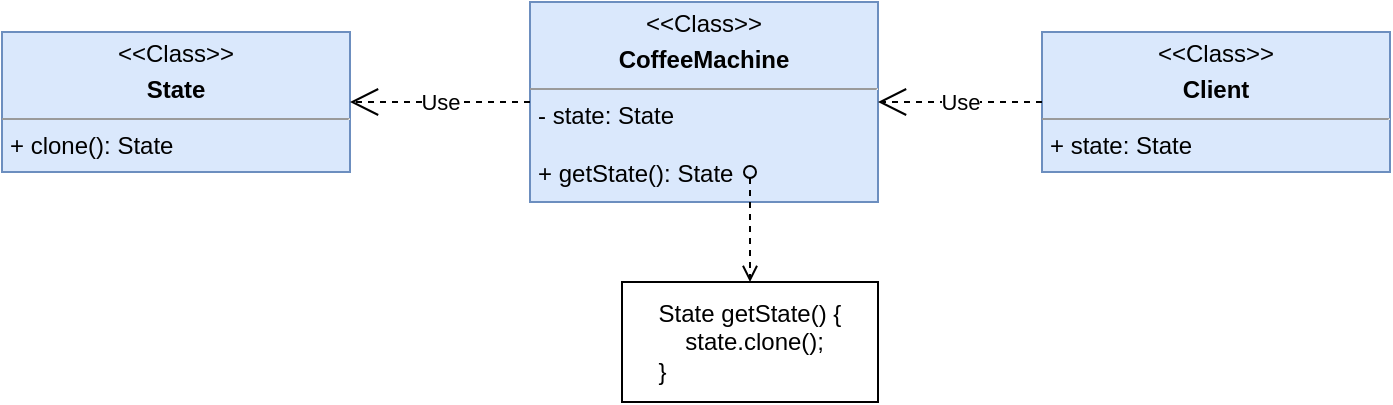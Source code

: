 <mxfile version="13.3.9" type="device"><diagram id="129aLKJlKvGeyg4OWEDQ" name="Page-1"><mxGraphModel dx="905" dy="672" grid="1" gridSize="10" guides="1" tooltips="1" connect="1" arrows="1" fold="1" page="1" pageScale="1" pageWidth="827" pageHeight="1169" math="0" shadow="0"><root><mxCell id="0"/><mxCell id="1" parent="0"/><mxCell id="3ZdMKjm16X8SGiK7az-b-1" value="&lt;p style=&quot;margin: 0px ; margin-top: 4px ; text-align: center&quot;&gt;&amp;lt;&amp;lt;Class&amp;gt;&amp;gt;&lt;/p&gt;&lt;p style=&quot;margin: 0px ; margin-top: 4px ; text-align: center&quot;&gt;&lt;b&gt;CoffeeMachine&lt;/b&gt;&lt;/p&gt;&lt;hr size=&quot;1&quot;&gt;&lt;p style=&quot;margin: 0px ; margin-left: 4px&quot;&gt;&lt;span&gt;- state: State&lt;/span&gt;&lt;/p&gt;&lt;p style=&quot;margin: 0px ; margin-left: 4px&quot;&gt;&lt;span&gt;&lt;br&gt;&lt;/span&gt;&lt;/p&gt;&lt;p style=&quot;margin: 0px ; margin-left: 4px&quot;&gt;&lt;span&gt;+ getState(): State&lt;/span&gt;&lt;br&gt;&lt;/p&gt;" style="verticalAlign=top;align=left;overflow=fill;fontSize=12;fontFamily=Helvetica;html=1;fillColor=#dae8fc;strokeColor=#6c8ebf;" vertex="1" parent="1"><mxGeometry x="304" y="260" width="174" height="100" as="geometry"/></mxCell><mxCell id="3ZdMKjm16X8SGiK7az-b-2" value="&lt;p style=&quot;margin: 0px ; margin-top: 4px ; text-align: center&quot;&gt;&amp;lt;&amp;lt;Class&amp;gt;&amp;gt;&lt;/p&gt;&lt;p style=&quot;margin: 0px ; margin-top: 4px ; text-align: center&quot;&gt;&lt;b&gt;State&lt;/b&gt;&lt;/p&gt;&lt;hr size=&quot;1&quot;&gt;&lt;p style=&quot;margin: 0px ; margin-left: 4px&quot;&gt;+ clone(): State&lt;/p&gt;" style="verticalAlign=top;align=left;overflow=fill;fontSize=12;fontFamily=Helvetica;html=1;fillColor=#dae8fc;strokeColor=#6c8ebf;" vertex="1" parent="1"><mxGeometry x="40" y="275" width="174" height="70" as="geometry"/></mxCell><mxCell id="3ZdMKjm16X8SGiK7az-b-4" value="&lt;div style=&quot;text-align: left&quot;&gt;&lt;span&gt;State getState() {&lt;/span&gt;&lt;/div&gt;&lt;div style=&quot;text-align: left&quot;&gt;&amp;nbsp; &amp;nbsp; state.clone();&lt;/div&gt;&lt;div style=&quot;text-align: left&quot;&gt;&lt;span&gt;}&lt;/span&gt;&lt;/div&gt;" style="rounded=0;whiteSpace=wrap;html=1;" vertex="1" parent="1"><mxGeometry x="350" y="400" width="128" height="60" as="geometry"/></mxCell><mxCell id="3ZdMKjm16X8SGiK7az-b-3" value="" style="endArrow=open;html=1;dashed=1;startArrow=oval;startFill=0;endFill=0;entryX=0.5;entryY=0;entryDx=0;entryDy=0;" edge="1" parent="1" target="3ZdMKjm16X8SGiK7az-b-4"><mxGeometry width="50" height="50" relative="1" as="geometry"><mxPoint x="414" y="345" as="sourcePoint"/><mxPoint x="414" y="399" as="targetPoint"/></mxGeometry></mxCell><mxCell id="3ZdMKjm16X8SGiK7az-b-5" value="Use" style="endArrow=open;endSize=12;dashed=1;html=1;exitX=0;exitY=0.5;exitDx=0;exitDy=0;entryX=1;entryY=0.5;entryDx=0;entryDy=0;" edge="1" parent="1" source="3ZdMKjm16X8SGiK7az-b-1" target="3ZdMKjm16X8SGiK7az-b-2"><mxGeometry width="160" relative="1" as="geometry"><mxPoint x="314" y="175" as="sourcePoint"/><mxPoint x="165" y="175" as="targetPoint"/></mxGeometry></mxCell><mxCell id="3ZdMKjm16X8SGiK7az-b-7" value="&lt;p style=&quot;margin: 0px ; margin-top: 4px ; text-align: center&quot;&gt;&amp;lt;&amp;lt;Class&amp;gt;&amp;gt;&lt;/p&gt;&lt;p style=&quot;margin: 0px ; margin-top: 4px ; text-align: center&quot;&gt;&lt;b&gt;Client&lt;/b&gt;&lt;/p&gt;&lt;hr size=&quot;1&quot;&gt;&lt;p style=&quot;margin: 0px ; margin-left: 4px&quot;&gt;&lt;span&gt;+ state: State&lt;/span&gt;&lt;br&gt;&lt;/p&gt;" style="verticalAlign=top;align=left;overflow=fill;fontSize=12;fontFamily=Helvetica;html=1;fillColor=#dae8fc;strokeColor=#6c8ebf;" vertex="1" parent="1"><mxGeometry x="560" y="275" width="174" height="70" as="geometry"/></mxCell><mxCell id="3ZdMKjm16X8SGiK7az-b-8" value="Use" style="endArrow=open;endSize=12;dashed=1;html=1;exitX=0;exitY=0.5;exitDx=0;exitDy=0;entryX=1;entryY=0.5;entryDx=0;entryDy=0;" edge="1" parent="1" source="3ZdMKjm16X8SGiK7az-b-7" target="3ZdMKjm16X8SGiK7az-b-1"><mxGeometry width="160" relative="1" as="geometry"><mxPoint x="314" y="320" as="sourcePoint"/><mxPoint x="224" y="320" as="targetPoint"/></mxGeometry></mxCell></root></mxGraphModel></diagram></mxfile>